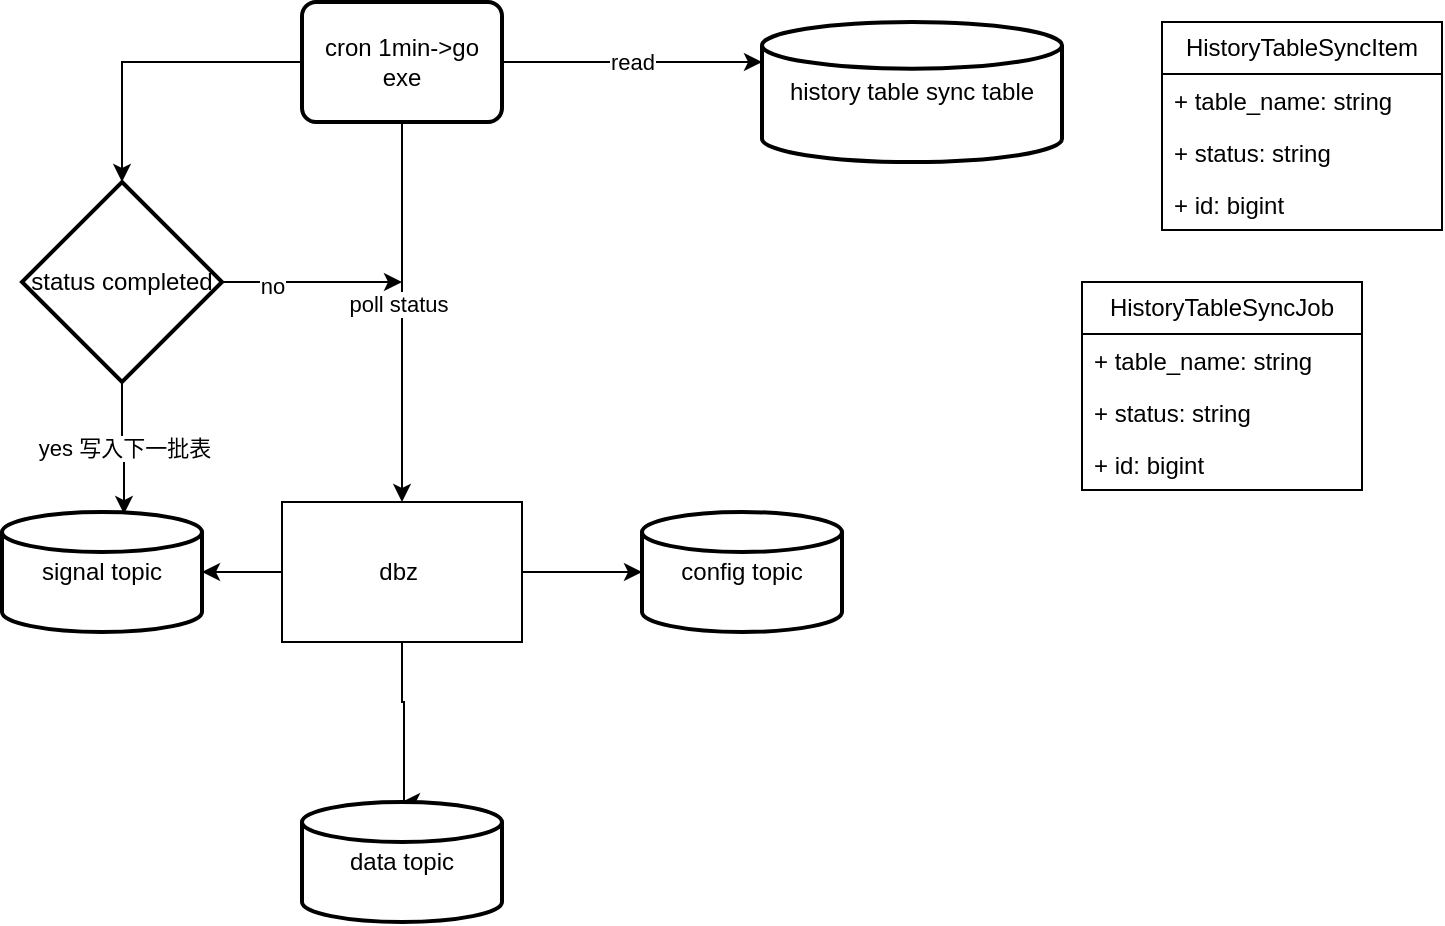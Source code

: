 <mxfile version="23.1.7" type="github">
  <diagram name="第 1 页" id="mN5AgLcgQHXgOPMO2XUk">
    <mxGraphModel dx="1242" dy="703" grid="1" gridSize="10" guides="1" tooltips="1" connect="1" arrows="1" fold="1" page="1" pageScale="1" pageWidth="827" pageHeight="1169" math="0" shadow="0">
      <root>
        <mxCell id="0" />
        <mxCell id="1" parent="0" />
        <mxCell id="8kMtXXIsv-n1UFxot8m4-2" style="edgeStyle=orthogonalEdgeStyle;rounded=0;orthogonalLoop=1;jettySize=auto;html=1;entryX=0;entryY=0.5;entryDx=0;entryDy=0;entryPerimeter=0;" edge="1" parent="1" source="8kMtXXIsv-n1UFxot8m4-1" target="8kMtXXIsv-n1UFxot8m4-3">
          <mxGeometry relative="1" as="geometry">
            <mxPoint x="370" y="340" as="targetPoint" />
          </mxGeometry>
        </mxCell>
        <mxCell id="8kMtXXIsv-n1UFxot8m4-6" style="edgeStyle=orthogonalEdgeStyle;rounded=0;orthogonalLoop=1;jettySize=auto;html=1;entryX=0.5;entryY=0;entryDx=0;entryDy=0;entryPerimeter=0;" edge="1" parent="1" source="8kMtXXIsv-n1UFxot8m4-1" target="8kMtXXIsv-n1UFxot8m4-7">
          <mxGeometry relative="1" as="geometry">
            <mxPoint x="250" y="430" as="targetPoint" />
            <Array as="points">
              <mxPoint x="250" y="400" />
              <mxPoint x="251" y="400" />
            </Array>
          </mxGeometry>
        </mxCell>
        <mxCell id="8kMtXXIsv-n1UFxot8m4-1" value="dbz&amp;nbsp;" style="rounded=0;whiteSpace=wrap;html=1;" vertex="1" parent="1">
          <mxGeometry x="190" y="300" width="120" height="70" as="geometry" />
        </mxCell>
        <mxCell id="8kMtXXIsv-n1UFxot8m4-3" value="config topic" style="strokeWidth=2;html=1;shape=mxgraph.flowchart.database;whiteSpace=wrap;" vertex="1" parent="1">
          <mxGeometry x="370" y="305" width="100" height="60" as="geometry" />
        </mxCell>
        <mxCell id="8kMtXXIsv-n1UFxot8m4-4" value="signal topic" style="strokeWidth=2;html=1;shape=mxgraph.flowchart.database;whiteSpace=wrap;" vertex="1" parent="1">
          <mxGeometry x="50" y="305" width="100" height="60" as="geometry" />
        </mxCell>
        <mxCell id="8kMtXXIsv-n1UFxot8m4-5" style="edgeStyle=orthogonalEdgeStyle;rounded=0;orthogonalLoop=1;jettySize=auto;html=1;entryX=1;entryY=0.5;entryDx=0;entryDy=0;entryPerimeter=0;" edge="1" parent="1" source="8kMtXXIsv-n1UFxot8m4-1" target="8kMtXXIsv-n1UFxot8m4-4">
          <mxGeometry relative="1" as="geometry" />
        </mxCell>
        <mxCell id="8kMtXXIsv-n1UFxot8m4-7" value="data topic" style="strokeWidth=2;html=1;shape=mxgraph.flowchart.database;whiteSpace=wrap;" vertex="1" parent="1">
          <mxGeometry x="200" y="450" width="100" height="60" as="geometry" />
        </mxCell>
        <mxCell id="8kMtXXIsv-n1UFxot8m4-10" style="edgeStyle=orthogonalEdgeStyle;rounded=0;orthogonalLoop=1;jettySize=auto;html=1;entryX=0.5;entryY=0;entryDx=0;entryDy=0;" edge="1" parent="1" source="8kMtXXIsv-n1UFxot8m4-9" target="8kMtXXIsv-n1UFxot8m4-1">
          <mxGeometry relative="1" as="geometry" />
        </mxCell>
        <mxCell id="8kMtXXIsv-n1UFxot8m4-11" value="poll status" style="edgeLabel;html=1;align=center;verticalAlign=middle;resizable=0;points=[];" vertex="1" connectable="0" parent="8kMtXXIsv-n1UFxot8m4-10">
          <mxGeometry x="-0.046" y="-2" relative="1" as="geometry">
            <mxPoint as="offset" />
          </mxGeometry>
        </mxCell>
        <mxCell id="8kMtXXIsv-n1UFxot8m4-9" value="cron 1min-&amp;gt;go exe" style="rounded=1;whiteSpace=wrap;html=1;absoluteArcSize=1;arcSize=14;strokeWidth=2;" vertex="1" parent="1">
          <mxGeometry x="200" y="50" width="100" height="60" as="geometry" />
        </mxCell>
        <mxCell id="8kMtXXIsv-n1UFxot8m4-16" style="edgeStyle=orthogonalEdgeStyle;rounded=0;orthogonalLoop=1;jettySize=auto;html=1;exitX=1;exitY=0.5;exitDx=0;exitDy=0;exitPerimeter=0;" edge="1" parent="1" source="8kMtXXIsv-n1UFxot8m4-12">
          <mxGeometry relative="1" as="geometry">
            <mxPoint x="250" y="190" as="targetPoint" />
          </mxGeometry>
        </mxCell>
        <mxCell id="8kMtXXIsv-n1UFxot8m4-17" value="no" style="edgeLabel;html=1;align=center;verticalAlign=middle;resizable=0;points=[];" vertex="1" connectable="0" parent="8kMtXXIsv-n1UFxot8m4-16">
          <mxGeometry x="-0.448" y="-2" relative="1" as="geometry">
            <mxPoint as="offset" />
          </mxGeometry>
        </mxCell>
        <mxCell id="8kMtXXIsv-n1UFxot8m4-12" value="status completed" style="strokeWidth=2;html=1;shape=mxgraph.flowchart.decision;whiteSpace=wrap;" vertex="1" parent="1">
          <mxGeometry x="60" y="140" width="100" height="100" as="geometry" />
        </mxCell>
        <mxCell id="8kMtXXIsv-n1UFxot8m4-14" style="edgeStyle=orthogonalEdgeStyle;rounded=0;orthogonalLoop=1;jettySize=auto;html=1;entryX=0.5;entryY=0;entryDx=0;entryDy=0;entryPerimeter=0;" edge="1" parent="1" source="8kMtXXIsv-n1UFxot8m4-9" target="8kMtXXIsv-n1UFxot8m4-12">
          <mxGeometry relative="1" as="geometry" />
        </mxCell>
        <mxCell id="8kMtXXIsv-n1UFxot8m4-15" value="yes 写入下一批表" style="edgeStyle=orthogonalEdgeStyle;rounded=0;orthogonalLoop=1;jettySize=auto;html=1;entryX=0.61;entryY=0.017;entryDx=0;entryDy=0;entryPerimeter=0;" edge="1" parent="1" source="8kMtXXIsv-n1UFxot8m4-12" target="8kMtXXIsv-n1UFxot8m4-4">
          <mxGeometry relative="1" as="geometry" />
        </mxCell>
        <mxCell id="8kMtXXIsv-n1UFxot8m4-18" value="history table sync table" style="strokeWidth=2;html=1;shape=mxgraph.flowchart.database;whiteSpace=wrap;" vertex="1" parent="1">
          <mxGeometry x="430" y="60" width="150" height="70" as="geometry" />
        </mxCell>
        <mxCell id="8kMtXXIsv-n1UFxot8m4-19" value="read" style="edgeStyle=orthogonalEdgeStyle;rounded=0;orthogonalLoop=1;jettySize=auto;html=1;entryX=0;entryY=0.286;entryDx=0;entryDy=0;entryPerimeter=0;" edge="1" parent="1" source="8kMtXXIsv-n1UFxot8m4-9" target="8kMtXXIsv-n1UFxot8m4-18">
          <mxGeometry relative="1" as="geometry" />
        </mxCell>
        <mxCell id="8kMtXXIsv-n1UFxot8m4-20" value="HistoryTableSyncItem" style="swimlane;fontStyle=0;childLayout=stackLayout;horizontal=1;startSize=26;fillColor=none;horizontalStack=0;resizeParent=1;resizeParentMax=0;resizeLast=0;collapsible=1;marginBottom=0;whiteSpace=wrap;html=1;" vertex="1" parent="1">
          <mxGeometry x="630" y="60" width="140" height="104" as="geometry" />
        </mxCell>
        <mxCell id="8kMtXXIsv-n1UFxot8m4-21" value="+ table_name: string" style="text;strokeColor=none;fillColor=none;align=left;verticalAlign=top;spacingLeft=4;spacingRight=4;overflow=hidden;rotatable=0;points=[[0,0.5],[1,0.5]];portConstraint=eastwest;whiteSpace=wrap;html=1;" vertex="1" parent="8kMtXXIsv-n1UFxot8m4-20">
          <mxGeometry y="26" width="140" height="26" as="geometry" />
        </mxCell>
        <mxCell id="8kMtXXIsv-n1UFxot8m4-22" value="+ status: string" style="text;strokeColor=none;fillColor=none;align=left;verticalAlign=top;spacingLeft=4;spacingRight=4;overflow=hidden;rotatable=0;points=[[0,0.5],[1,0.5]];portConstraint=eastwest;whiteSpace=wrap;html=1;" vertex="1" parent="8kMtXXIsv-n1UFxot8m4-20">
          <mxGeometry y="52" width="140" height="26" as="geometry" />
        </mxCell>
        <mxCell id="8kMtXXIsv-n1UFxot8m4-23" value="+ id: bigint" style="text;strokeColor=none;fillColor=none;align=left;verticalAlign=top;spacingLeft=4;spacingRight=4;overflow=hidden;rotatable=0;points=[[0,0.5],[1,0.5]];portConstraint=eastwest;whiteSpace=wrap;html=1;" vertex="1" parent="8kMtXXIsv-n1UFxot8m4-20">
          <mxGeometry y="78" width="140" height="26" as="geometry" />
        </mxCell>
        <mxCell id="8kMtXXIsv-n1UFxot8m4-25" value="HistoryTableSyncJob" style="swimlane;fontStyle=0;childLayout=stackLayout;horizontal=1;startSize=26;fillColor=none;horizontalStack=0;resizeParent=1;resizeParentMax=0;resizeLast=0;collapsible=1;marginBottom=0;whiteSpace=wrap;html=1;" vertex="1" parent="1">
          <mxGeometry x="590" y="190" width="140" height="104" as="geometry" />
        </mxCell>
        <mxCell id="8kMtXXIsv-n1UFxot8m4-26" value="+ table_name: string" style="text;strokeColor=none;fillColor=none;align=left;verticalAlign=top;spacingLeft=4;spacingRight=4;overflow=hidden;rotatable=0;points=[[0,0.5],[1,0.5]];portConstraint=eastwest;whiteSpace=wrap;html=1;" vertex="1" parent="8kMtXXIsv-n1UFxot8m4-25">
          <mxGeometry y="26" width="140" height="26" as="geometry" />
        </mxCell>
        <mxCell id="8kMtXXIsv-n1UFxot8m4-27" value="+ status: string" style="text;strokeColor=none;fillColor=none;align=left;verticalAlign=top;spacingLeft=4;spacingRight=4;overflow=hidden;rotatable=0;points=[[0,0.5],[1,0.5]];portConstraint=eastwest;whiteSpace=wrap;html=1;" vertex="1" parent="8kMtXXIsv-n1UFxot8m4-25">
          <mxGeometry y="52" width="140" height="26" as="geometry" />
        </mxCell>
        <mxCell id="8kMtXXIsv-n1UFxot8m4-28" value="+ id: bigint" style="text;strokeColor=none;fillColor=none;align=left;verticalAlign=top;spacingLeft=4;spacingRight=4;overflow=hidden;rotatable=0;points=[[0,0.5],[1,0.5]];portConstraint=eastwest;whiteSpace=wrap;html=1;" vertex="1" parent="8kMtXXIsv-n1UFxot8m4-25">
          <mxGeometry y="78" width="140" height="26" as="geometry" />
        </mxCell>
      </root>
    </mxGraphModel>
  </diagram>
</mxfile>
